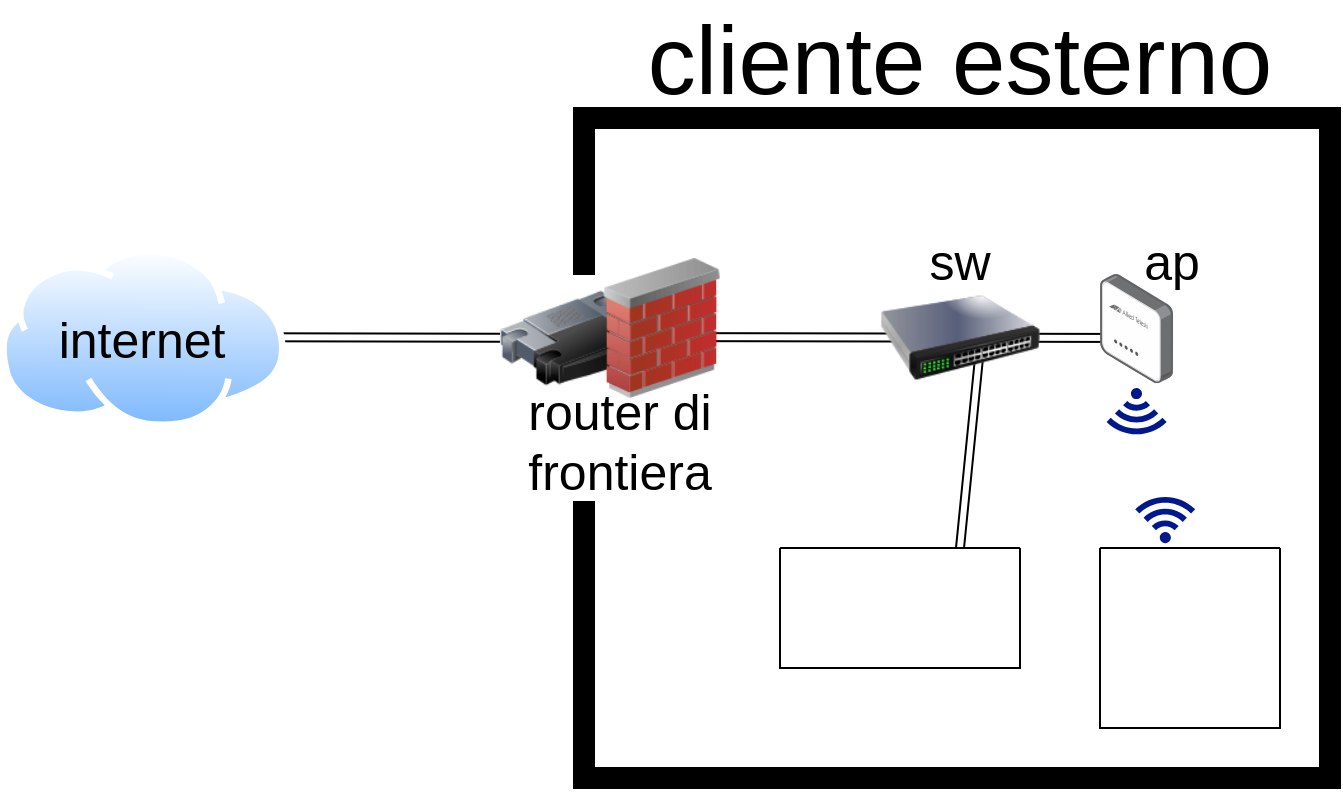 <mxfile version="14.6.13" type="device"><diagram id="KgFQ-4uu9oGQOJu5kRQ5" name="Page-1"><mxGraphModel dx="1021" dy="612" grid="1" gridSize="10" guides="1" tooltips="1" connect="1" arrows="1" fold="1" page="1" pageScale="1" pageWidth="827" pageHeight="1169" math="0" shadow="0"><root><mxCell id="0"/><mxCell id="1" parent="0"/><mxCell id="28e9Tk12km8SwTgLpMyp-13" value="" style="shape=link;html=1;exitX=0.75;exitY=0;exitDx=0;exitDy=0;" edge="1" parent="1" source="28e9Tk12km8SwTgLpMyp-7"><mxGeometry width="100" relative="1" as="geometry"><mxPoint x="500" y="370" as="sourcePoint"/><mxPoint x="540" y="250" as="targetPoint"/></mxGeometry></mxCell><mxCell id="28e9Tk12km8SwTgLpMyp-12" value="" style="shape=link;html=1;" edge="1" parent="1"><mxGeometry width="100" relative="1" as="geometry"><mxPoint x="348" y="244.5" as="sourcePoint"/><mxPoint x="620" y="245" as="targetPoint"/></mxGeometry></mxCell><mxCell id="28e9Tk12km8SwTgLpMyp-9" value="" style="shape=link;html=1;" edge="1" parent="1" target="28e9Tk12km8SwTgLpMyp-2"><mxGeometry width="100" relative="1" as="geometry"><mxPoint x="110" y="244.5" as="sourcePoint"/><mxPoint x="210" y="244.5" as="targetPoint"/></mxGeometry></mxCell><mxCell id="28e9Tk12km8SwTgLpMyp-1" value="" style="aspect=fixed;perimeter=ellipsePerimeter;html=1;align=center;shadow=0;dashed=0;spacingTop=3;image;image=img/lib/active_directory/internet_cloud.svg;" vertex="1" parent="1"><mxGeometry x="50" y="200" width="142.86" height="90" as="geometry"/></mxCell><mxCell id="28e9Tk12km8SwTgLpMyp-2" value="" style="image;html=1;image=img/lib/clip_art/networking/Router_128x128.png" vertex="1" parent="1"><mxGeometry x="300" y="205" width="80" height="80" as="geometry"/></mxCell><mxCell id="28e9Tk12km8SwTgLpMyp-3" value="" style="image;html=1;image=img/lib/clip_art/networking/Firewall_02_128x128.png" vertex="1" parent="1"><mxGeometry x="348" y="205" width="66" height="70" as="geometry"/></mxCell><mxCell id="28e9Tk12km8SwTgLpMyp-4" value="" style="image;html=1;image=img/lib/clip_art/networking/Switch_128x128.png" vertex="1" parent="1"><mxGeometry x="490" y="205" width="80" height="80" as="geometry"/></mxCell><mxCell id="28e9Tk12km8SwTgLpMyp-5" value="" style="points=[];aspect=fixed;html=1;align=center;shadow=0;dashed=0;image;image=img/lib/allied_telesis/wireless/Access_Point_Indoor.svg;" vertex="1" parent="1"><mxGeometry x="600" y="213" width="36.6" height="54.6" as="geometry"/></mxCell><mxCell id="28e9Tk12km8SwTgLpMyp-7" value="" style="swimlane;startSize=0;" vertex="1" parent="1"><mxGeometry x="440" y="350" width="120" height="60" as="geometry"/></mxCell><mxCell id="28e9Tk12km8SwTgLpMyp-8" value="" style="swimlane;startSize=0;" vertex="1" parent="1"><mxGeometry x="600" y="350" width="90" height="90" as="geometry"/></mxCell><mxCell id="28e9Tk12km8SwTgLpMyp-16" value="" style="aspect=fixed;pointerEvents=1;shadow=0;dashed=0;html=1;strokeColor=none;labelPosition=center;verticalLabelPosition=bottom;verticalAlign=top;align=center;fillColor=#00188D;shape=mxgraph.mscae.enterprise.wireless_connection;rotation=-90;" vertex="1" parent="1"><mxGeometry x="620" y="320" width="25.2" height="30" as="geometry"/></mxCell><mxCell id="28e9Tk12km8SwTgLpMyp-17" value="" style="aspect=fixed;pointerEvents=1;shadow=0;dashed=0;html=1;strokeColor=none;labelPosition=center;verticalLabelPosition=bottom;verticalAlign=top;align=center;fillColor=#00188D;shape=mxgraph.mscae.enterprise.wireless_connection;rotation=90;" vertex="1" parent="1"><mxGeometry x="605.7" y="267.6" width="25.2" height="30" as="geometry"/></mxCell><mxCell id="28e9Tk12km8SwTgLpMyp-18" value="&lt;font style=&quot;font-size: 25px&quot;&gt;sw&lt;/font&gt;" style="text;html=1;strokeColor=none;fillColor=none;align=center;verticalAlign=middle;whiteSpace=wrap;rounded=0;" vertex="1" parent="1"><mxGeometry x="500" y="190" width="60" height="31.9" as="geometry"/></mxCell><mxCell id="28e9Tk12km8SwTgLpMyp-19" value="&lt;span style=&quot;font-size: 25px&quot;&gt;ap&lt;/span&gt;" style="text;html=1;strokeColor=none;fillColor=none;align=center;verticalAlign=middle;whiteSpace=wrap;rounded=0;" vertex="1" parent="1"><mxGeometry x="605.7" y="190" width="60" height="31.9" as="geometry"/></mxCell><mxCell id="28e9Tk12km8SwTgLpMyp-20" value="&lt;font style=&quot;font-size: 25px&quot;&gt;router di frontiera&lt;/font&gt;" style="text;html=1;strokeColor=none;fillColor=none;align=center;verticalAlign=middle;whiteSpace=wrap;rounded=0;" vertex="1" parent="1"><mxGeometry x="330" y="280" width="60" height="31.9" as="geometry"/></mxCell><mxCell id="28e9Tk12km8SwTgLpMyp-21" value="&lt;font style=&quot;font-size: 25px&quot;&gt;internet&lt;/font&gt;" style="text;html=1;strokeColor=none;fillColor=none;align=center;verticalAlign=middle;whiteSpace=wrap;rounded=0;" vertex="1" parent="1"><mxGeometry x="91.43" y="229.05" width="60" height="31.9" as="geometry"/></mxCell><mxCell id="28e9Tk12km8SwTgLpMyp-22" value="" style="verticalLabelPosition=bottom;html=1;verticalAlign=top;align=center;shape=mxgraph.floorplan.wall;fillColor=#000000;direction=south;" vertex="1" parent="1"><mxGeometry x="337" y="130" width="10" height="83" as="geometry"/></mxCell><mxCell id="28e9Tk12km8SwTgLpMyp-23" value="" style="verticalLabelPosition=bottom;html=1;verticalAlign=top;align=center;shape=mxgraph.floorplan.wall;fillColor=#000000;direction=south;" vertex="1" parent="1"><mxGeometry x="337" y="327" width="10" height="143" as="geometry"/></mxCell><mxCell id="28e9Tk12km8SwTgLpMyp-24" value="" style="verticalLabelPosition=bottom;html=1;verticalAlign=top;align=center;shape=mxgraph.floorplan.wall;fillColor=#000000;" vertex="1" parent="1"><mxGeometry x="340" y="130" width="380" height="10" as="geometry"/></mxCell><mxCell id="28e9Tk12km8SwTgLpMyp-25" value="" style="verticalLabelPosition=bottom;html=1;verticalAlign=top;align=center;shape=mxgraph.floorplan.wall;fillColor=#000000;" vertex="1" parent="1"><mxGeometry x="340" y="460" width="380" height="10" as="geometry"/></mxCell><mxCell id="28e9Tk12km8SwTgLpMyp-26" value="" style="verticalLabelPosition=bottom;html=1;verticalAlign=top;align=center;shape=mxgraph.floorplan.wall;fillColor=#000000;direction=south;" vertex="1" parent="1"><mxGeometry x="710" y="130" width="10" height="330" as="geometry"/></mxCell><mxCell id="28e9Tk12km8SwTgLpMyp-27" value="&lt;font style=&quot;font-size: 48px&quot;&gt;cliente esterno&lt;/font&gt;" style="text;html=1;strokeColor=none;fillColor=none;align=center;verticalAlign=middle;whiteSpace=wrap;rounded=0;" vertex="1" parent="1"><mxGeometry x="370" y="90" width="320" height="31.9" as="geometry"/></mxCell></root></mxGraphModel></diagram></mxfile>